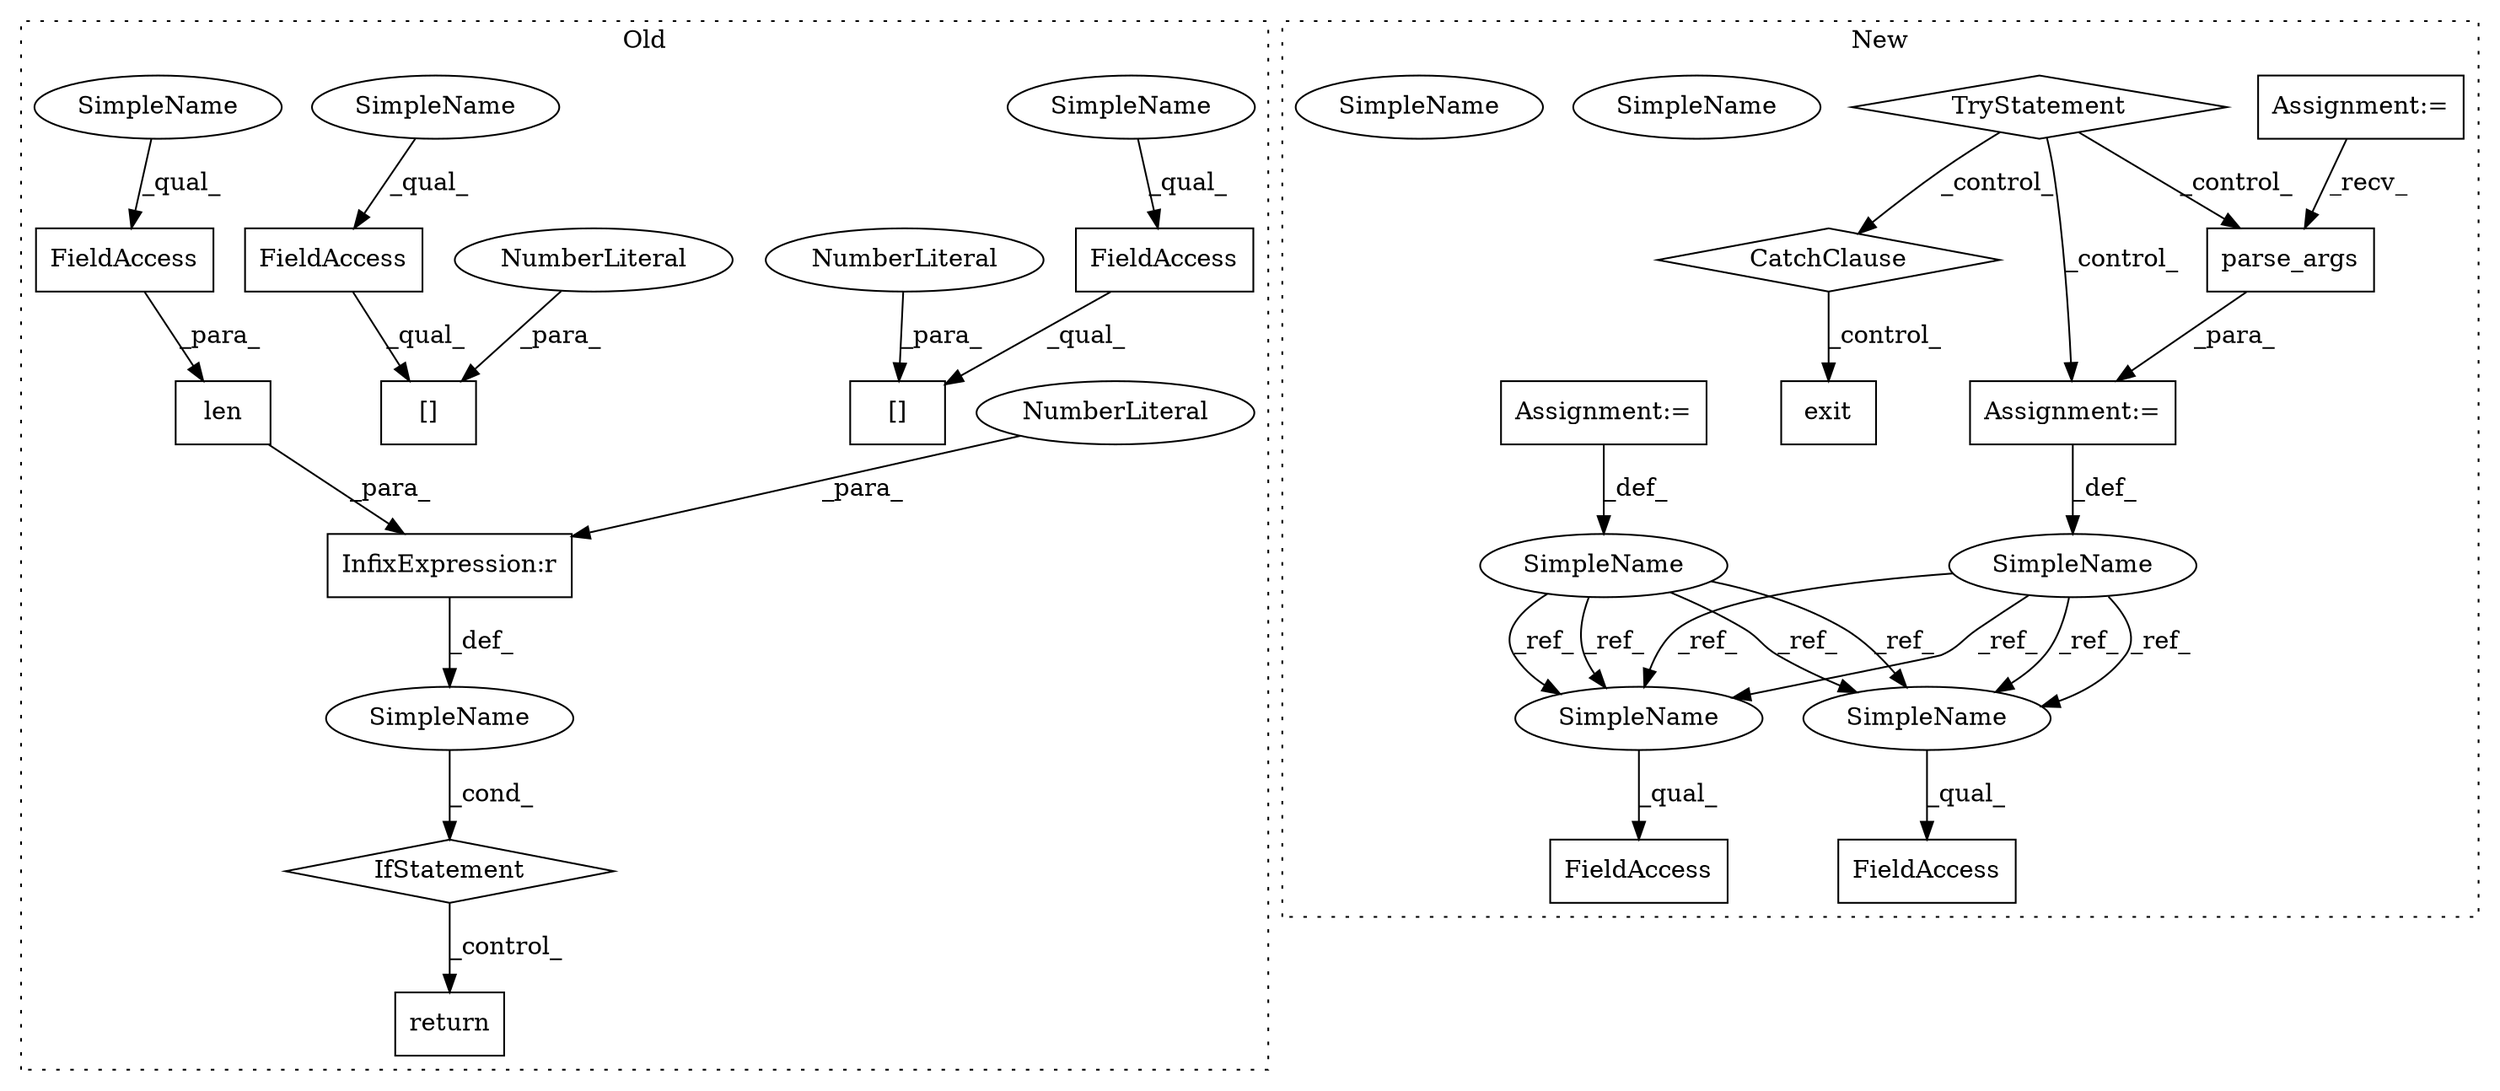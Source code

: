 digraph G {
subgraph cluster0 {
1 [label="len" a="32" s="13140,13152" l="4,1" shape="box"];
3 [label="IfStatement" a="25" s="13136,13157" l="4,2" shape="diamond"];
4 [label="InfixExpression:r" a="27" s="13153" l="3" shape="box"];
5 [label="NumberLiteral" a="34" s="13156" l="1" shape="ellipse"];
10 [label="SimpleName" a="42" s="" l="" shape="ellipse"];
11 [label="return" a="41" s="13258" l="7" shape="box"];
12 [label="FieldAccess" a="22" s="13144" l="8" shape="box"];
13 [label="FieldAccess" a="22" s="13289" l="8" shape="box"];
14 [label="[]" a="2" s="13289,13299" l="9,1" shape="box"];
15 [label="NumberLiteral" a="34" s="13298" l="1" shape="ellipse"];
16 [label="FieldAccess" a="22" s="14031" l="8" shape="box"];
17 [label="[]" a="2" s="14031,14041" l="9,1" shape="box"];
18 [label="NumberLiteral" a="34" s="14040" l="1" shape="ellipse"];
29 [label="SimpleName" a="42" s="13289" l="3" shape="ellipse"];
30 [label="SimpleName" a="42" s="14031" l="3" shape="ellipse"];
31 [label="SimpleName" a="42" s="13144" l="3" shape="ellipse"];
label = "Old";
style="dotted";
}
subgraph cluster1 {
2 [label="exit" a="32" s="18374" l="6" shape="box"];
6 [label="CatchClause" a="12" s="18326,18360" l="11,2" shape="diamond"];
7 [label="TryStatement" a="54" s="18281" l="4" shape="diamond"];
8 [label="Assignment:=" a="7" s="18297" l="1" shape="box"];
9 [label="Assignment:=" a="7" s="18195" l="6" shape="box"];
19 [label="FieldAccess" a="22" s="19003" l="17" shape="box"];
20 [label="SimpleName" a="42" s="17796" l="4" shape="ellipse"];
21 [label="FieldAccess" a="22" s="18405" l="16" shape="box"];
22 [label="SimpleName" a="42" s="18293" l="4" shape="ellipse"];
23 [label="parse_args" a="32" s="18305" l="12" shape="box"];
24 [label="Assignment:=" a="7" s="17796" l="4" shape="box"];
25 [label="SimpleName" a="42" s="18405" l="4" shape="ellipse"];
26 [label="SimpleName" a="42" s="19003" l="4" shape="ellipse"];
27 [label="SimpleName" a="42" s="18405" l="4" shape="ellipse"];
28 [label="SimpleName" a="42" s="19003" l="4" shape="ellipse"];
label = "New";
style="dotted";
}
1 -> 4 [label="_para_"];
3 -> 11 [label="_control_"];
4 -> 10 [label="_def_"];
5 -> 4 [label="_para_"];
6 -> 2 [label="_control_"];
7 -> 8 [label="_control_"];
7 -> 23 [label="_control_"];
7 -> 6 [label="_control_"];
8 -> 22 [label="_def_"];
9 -> 23 [label="_recv_"];
10 -> 3 [label="_cond_"];
12 -> 1 [label="_para_"];
13 -> 14 [label="_qual_"];
15 -> 14 [label="_para_"];
16 -> 17 [label="_qual_"];
18 -> 17 [label="_para_"];
20 -> 27 [label="_ref_"];
20 -> 28 [label="_ref_"];
20 -> 27 [label="_ref_"];
20 -> 28 [label="_ref_"];
22 -> 27 [label="_ref_"];
22 -> 28 [label="_ref_"];
22 -> 28 [label="_ref_"];
22 -> 27 [label="_ref_"];
23 -> 8 [label="_para_"];
24 -> 20 [label="_def_"];
27 -> 21 [label="_qual_"];
28 -> 19 [label="_qual_"];
29 -> 13 [label="_qual_"];
30 -> 16 [label="_qual_"];
31 -> 12 [label="_qual_"];
}